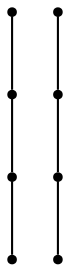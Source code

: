 graph {
  node [shape=point,comment="{\"directed\":false,\"doi\":\"10.1007/3-540-45848-4_1\",\"figure\":\"4 (1)\"}"]

  v0 [pos="1404.45826848348,2103.1667073567714"]
  v1 [pos="1404.45826848348,2209.666697184245"]
  v2 [pos="1333.4583600362143,2103.1667073567714"]
  v3 [pos="1262.958304087321,2103.1667073567714"]
  v4 [pos="1191.95826848348,2103.1667073567714"]
  v5 [pos="1333.4583600362143,2209.6666971842455"]
  v6 [pos="1262.958304087321,2209.666697184245"]
  v7 [pos="1191.95826848348,2209.6666971842455"]

  v7 -- v6 [id="-6",pos="1191.95826848348,2209.6666971842455 1262.958304087321,2209.666697184245 1262.958304087321,2209.666697184245 1262.958304087321,2209.666697184245"]
  v6 -- v5 [id="-7",pos="1262.958304087321,2209.666697184245 1333.4583600362143,2209.6666971842455 1333.4583600362143,2209.6666971842455 1333.4583600362143,2209.6666971842455"]
  v5 -- v1 [id="-8",pos="1333.4583600362143,2209.6666971842455 1404.45826848348,2209.666697184245 1404.45826848348,2209.666697184245 1404.45826848348,2209.666697184245"]
  v4 -- v3 [id="-12",pos="1191.95826848348,2103.1667073567714 1262.958304087321,2103.1667073567714 1262.958304087321,2103.1667073567714 1262.958304087321,2103.1667073567714"]
  v3 -- v2 [id="-13",pos="1262.958304087321,2103.1667073567714 1333.4583600362143,2103.1667073567714 1333.4583600362143,2103.1667073567714 1333.4583600362143,2103.1667073567714"]
  v2 -- v0 [id="-14",pos="1333.4583600362143,2103.1667073567714 1404.45826848348,2103.1667073567714 1404.45826848348,2103.1667073567714 1404.45826848348,2103.1667073567714"]
}